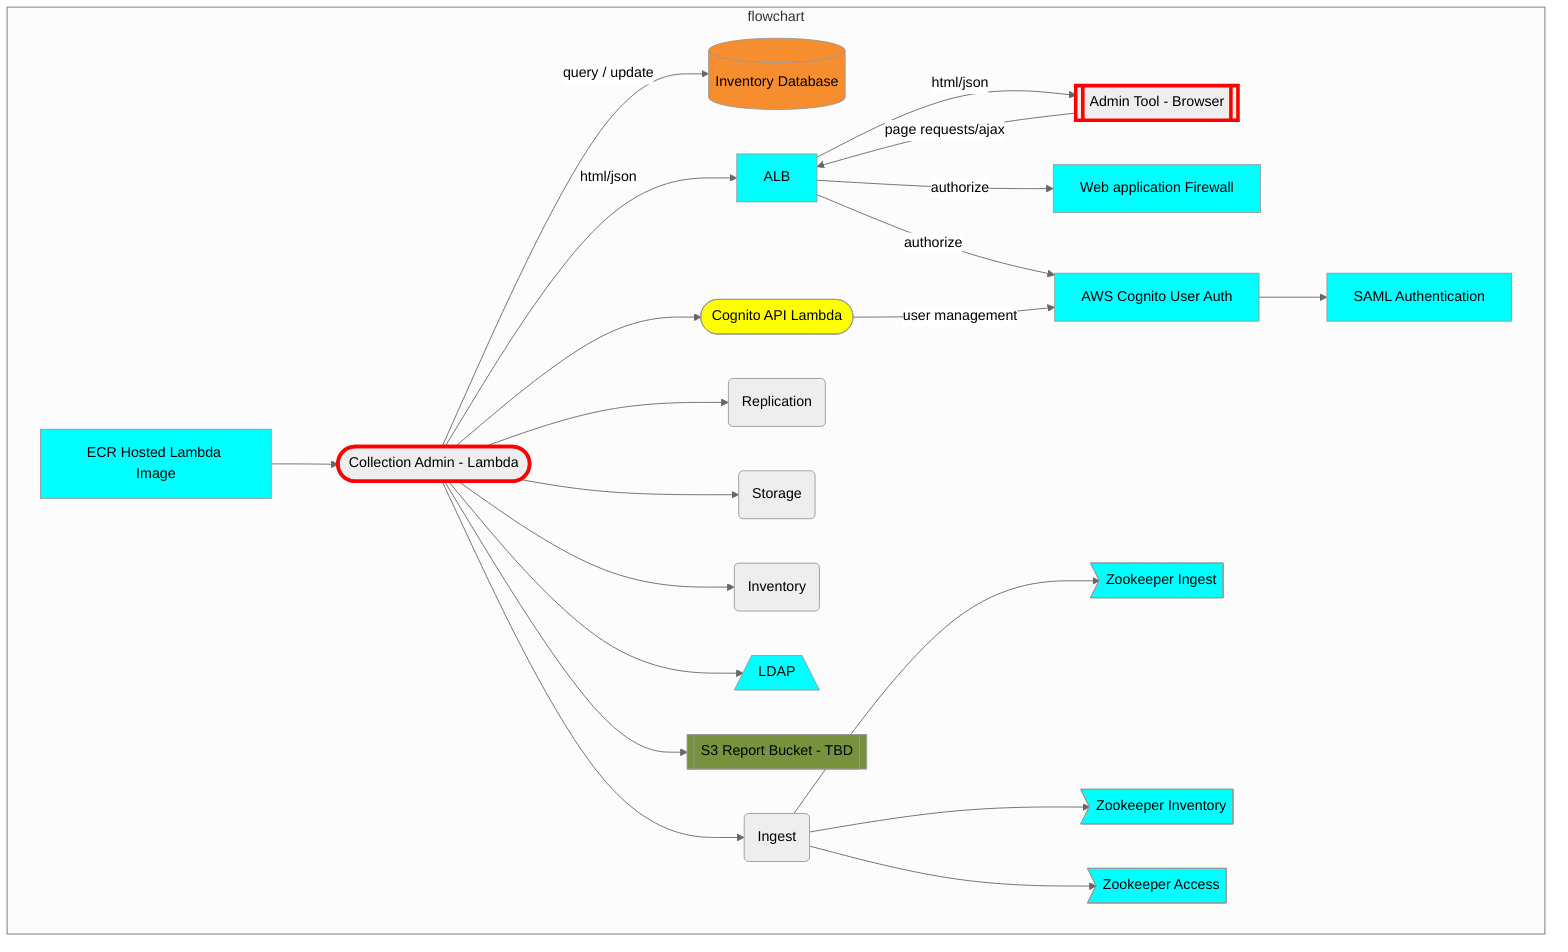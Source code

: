 %%{init: {'theme': 'neutral', 'securityLevel': 'loose'}}%%
graph TD
  RDSINV[(Inventory Database)]
  COLLADMIN([Collection Admin - Lambda])
  click COLLADMIN href "https://github.com/CDLUC3/mrt-admin-lambda" "source code"
  ADMINWEB[[Admin Tool - Browser]]
  click ADMINWEB href "https://github.com/CDLUC3/mrt-admin-lambda" "source code"
  COGLAMB([Cognito API Lambda])
  click COGLAMB href "https://github.com/CDLUC3/mrt-admin-lambda/cognito-lambda-nonvpc" "source code"
  WAF[Web application Firewall]
  COG[AWS Cognito User Auth]
  SAML[SAML Authentication]
  ECR[ECR Hosted Lambda Image]
  ING(Ingest)
  INV(Inventory)
  STORE(Storage)
  REP(Replication)
  click ING href "https://github.com/CDLUC3/mrt-ingest" "source code"
  ZOOING>Zookeeper Ingest]
  click ZOOING href "https://github.com/CDLUC3/mrt-zoo" "source code"
  LDAP[/LDAP\]
  ZOOINV>Zookeeper Inventory]
  ZOOACC>Zookeeper Access]
  S3RPT[[S3 Report Bucket - TBD]]

  subgraph flowchart
    COLLADMIN --> |"query / update"| RDSINV
    COLLADMIN --> |html/json| ALB
    ADMINWEB --> |page requests/ajax| ALB
    ALB --> |html/json| ADMINWEB
    ALB --> |authorize| WAF
    ALB --> |authorize| COG
    ECR --> COLLADMIN
    COLLADMIN --> ING
    COLLADMIN --> REP
    COLLADMIN --> STORE
    COLLADMIN --> INV
    COLLADMIN --> LDAP
    COLLADMIN --> S3RPT
    COLLADMIN --> COGLAMB
    COGLAMB --> |user management| COG
    COG --> SAML
    ING --> ZOOING
    ING --> ZOOINV
    ING --> ZOOACC
  end
  
  style RDSINV fill:#F68D2F
  style COLLADMIN stroke:red,stroke-width:4px
  style ADMINWEB stroke:red,stroke-width:4px
  style ALB fill:cyan
  style WAF fill:cyan
  style COG fill:cyan
  style ECR fill:cyan
  style ZOOING fill:cyan
  style ZOOINV fill:cyan
  style ZOOACC fill:cyan
  style LDAP fill:cyan
  style S3RPT fill:#77913C
  style SAML fill:cyan
  style COGLAMB fill:yellow